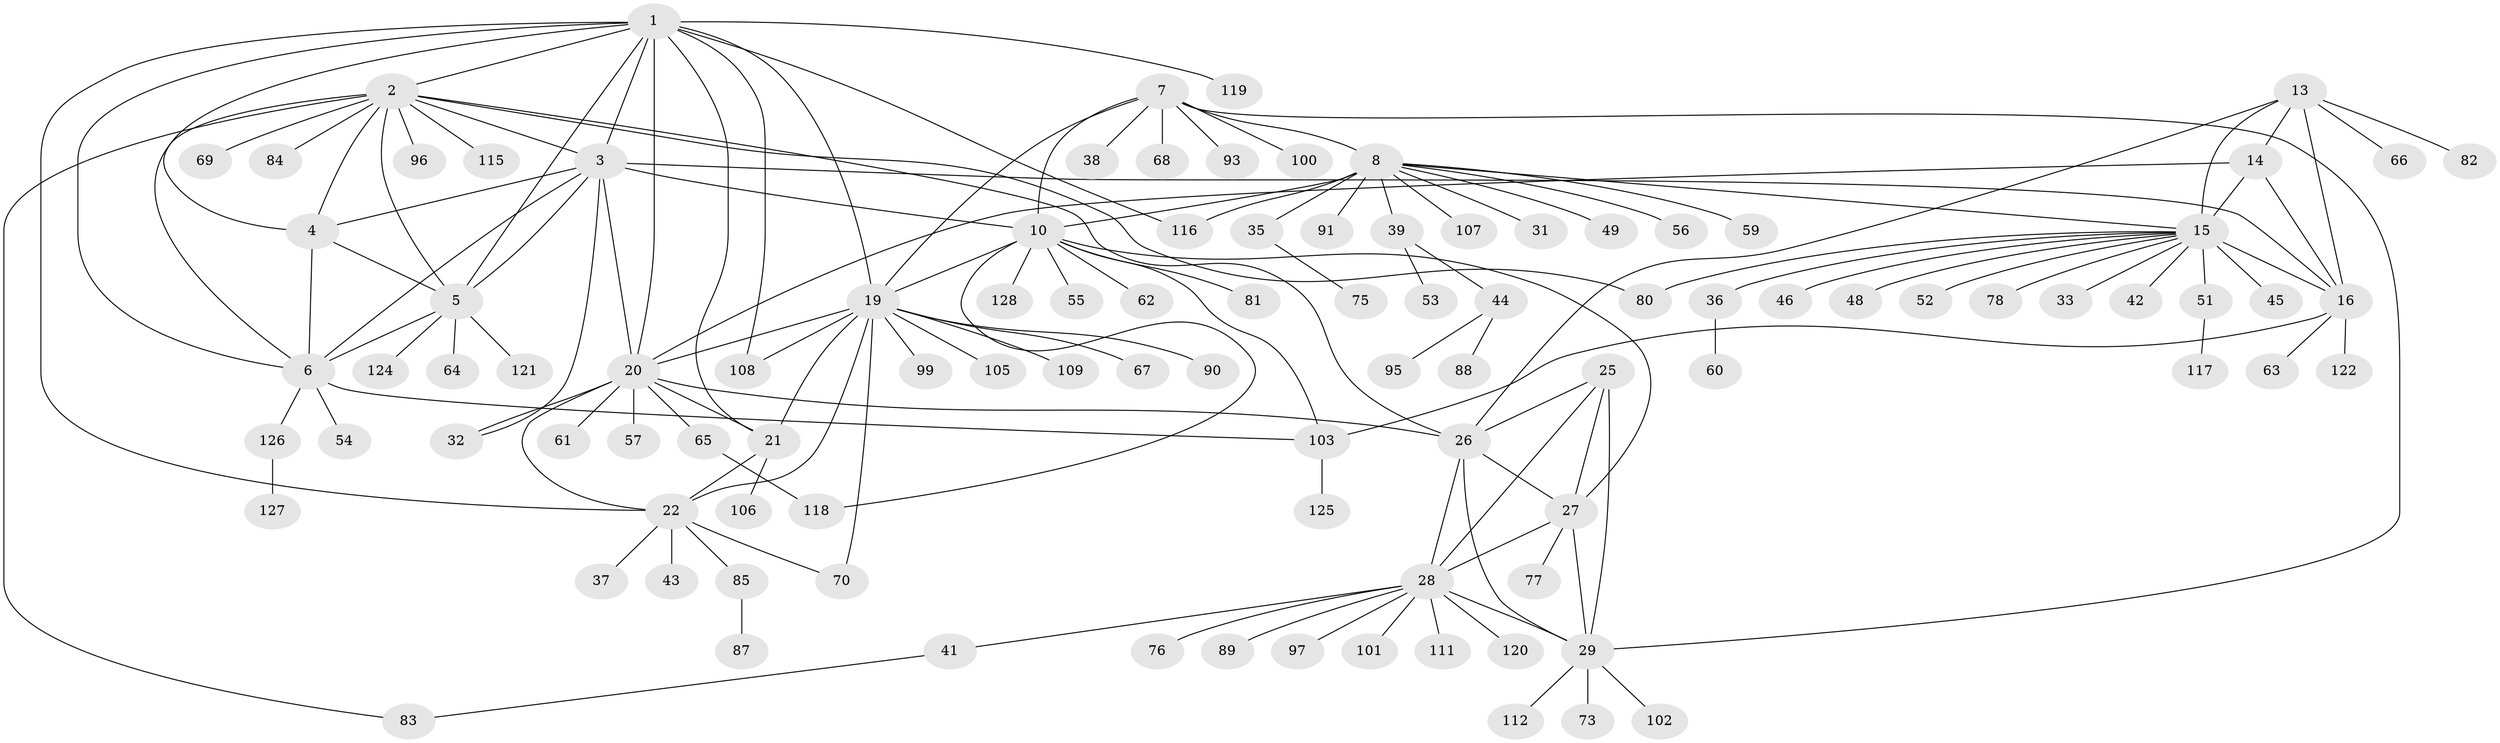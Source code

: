 // original degree distribution, {7: 0.03875968992248062, 13: 0.015503875968992248, 10: 0.023255813953488372, 5: 0.031007751937984496, 9: 0.031007751937984496, 8: 0.03875968992248062, 11: 0.023255813953488372, 12: 0.015503875968992248, 6: 0.023255813953488372, 2: 0.13953488372093023, 1: 0.5736434108527132, 3: 0.031007751937984496, 4: 0.015503875968992248}
// Generated by graph-tools (version 1.1) at 2025/42/03/06/25 10:42:11]
// undirected, 102 vertices, 145 edges
graph export_dot {
graph [start="1"]
  node [color=gray90,style=filled];
  1 [super="+24"];
  2 [super="+98"];
  3 [super="+86"];
  4;
  5 [super="+72"];
  6 [super="+58"];
  7 [super="+9"];
  8 [super="+12"];
  10 [super="+11"];
  13 [super="+50"];
  14;
  15 [super="+18"];
  16 [super="+17"];
  19 [super="+40"];
  20 [super="+74"];
  21 [super="+23"];
  22 [super="+34"];
  25;
  26;
  27 [super="+47"];
  28 [super="+110"];
  29 [super="+30"];
  31 [super="+71"];
  32;
  33;
  35;
  36 [super="+92"];
  37;
  38 [super="+104"];
  39;
  41;
  42;
  43;
  44 [super="+114"];
  45 [super="+79"];
  46;
  48;
  49;
  51 [super="+94"];
  52;
  53;
  54;
  55;
  56;
  57;
  59;
  60;
  61;
  62;
  63;
  64;
  65;
  66;
  67;
  68;
  69;
  70;
  73;
  75;
  76;
  77;
  78;
  80;
  81;
  82;
  83;
  84;
  85 [super="+113"];
  87;
  88;
  89 [super="+123"];
  90;
  91;
  93;
  95;
  96;
  97;
  99;
  100;
  101;
  102;
  103 [super="+129"];
  105;
  106;
  107;
  108;
  109;
  111;
  112;
  115;
  116;
  117;
  118;
  119;
  120;
  121;
  122;
  124;
  125;
  126;
  127;
  128;
  1 -- 2;
  1 -- 3;
  1 -- 4;
  1 -- 5;
  1 -- 6;
  1 -- 119;
  1 -- 19;
  1 -- 20;
  1 -- 21 [weight=2];
  1 -- 22;
  1 -- 116;
  1 -- 108;
  2 -- 3;
  2 -- 4;
  2 -- 5;
  2 -- 6;
  2 -- 26;
  2 -- 69;
  2 -- 80;
  2 -- 83;
  2 -- 84;
  2 -- 96;
  2 -- 115;
  3 -- 4;
  3 -- 5;
  3 -- 6;
  3 -- 32;
  3 -- 16;
  3 -- 20;
  3 -- 10;
  4 -- 5;
  4 -- 6;
  5 -- 6;
  5 -- 64;
  5 -- 121;
  5 -- 124;
  6 -- 54;
  6 -- 103;
  6 -- 126;
  7 -- 8 [weight=4];
  7 -- 10 [weight=4];
  7 -- 38;
  7 -- 68;
  7 -- 93;
  7 -- 19;
  7 -- 100;
  7 -- 29;
  8 -- 10 [weight=4];
  8 -- 59;
  8 -- 91;
  8 -- 107;
  8 -- 35;
  8 -- 39;
  8 -- 49;
  8 -- 116;
  8 -- 56;
  8 -- 31;
  8 -- 15;
  10 -- 19;
  10 -- 55;
  10 -- 128;
  10 -- 103;
  10 -- 81;
  10 -- 118;
  10 -- 27;
  10 -- 62;
  13 -- 14;
  13 -- 15 [weight=2];
  13 -- 16 [weight=2];
  13 -- 26;
  13 -- 66;
  13 -- 82;
  14 -- 15 [weight=2];
  14 -- 16 [weight=2];
  14 -- 20;
  15 -- 16 [weight=4];
  15 -- 42;
  15 -- 45;
  15 -- 46;
  15 -- 48;
  15 -- 78;
  15 -- 80;
  15 -- 33;
  15 -- 36;
  15 -- 51;
  15 -- 52;
  16 -- 122;
  16 -- 63;
  16 -- 103;
  19 -- 20;
  19 -- 21 [weight=2];
  19 -- 22;
  19 -- 67;
  19 -- 90;
  19 -- 99;
  19 -- 109;
  19 -- 70;
  19 -- 105;
  19 -- 108;
  20 -- 21 [weight=2];
  20 -- 22;
  20 -- 26;
  20 -- 32;
  20 -- 57;
  20 -- 61;
  20 -- 65;
  21 -- 22 [weight=2];
  21 -- 106;
  22 -- 37;
  22 -- 43;
  22 -- 70;
  22 -- 85;
  25 -- 26;
  25 -- 27;
  25 -- 28;
  25 -- 29 [weight=2];
  26 -- 27;
  26 -- 28;
  26 -- 29 [weight=2];
  27 -- 28;
  27 -- 29 [weight=2];
  27 -- 77;
  28 -- 29 [weight=2];
  28 -- 41;
  28 -- 76;
  28 -- 89;
  28 -- 97;
  28 -- 101;
  28 -- 111;
  28 -- 120;
  29 -- 102;
  29 -- 112;
  29 -- 73;
  35 -- 75;
  36 -- 60;
  39 -- 44;
  39 -- 53;
  41 -- 83;
  44 -- 88;
  44 -- 95;
  51 -- 117;
  65 -- 118;
  85 -- 87;
  103 -- 125;
  126 -- 127;
}
